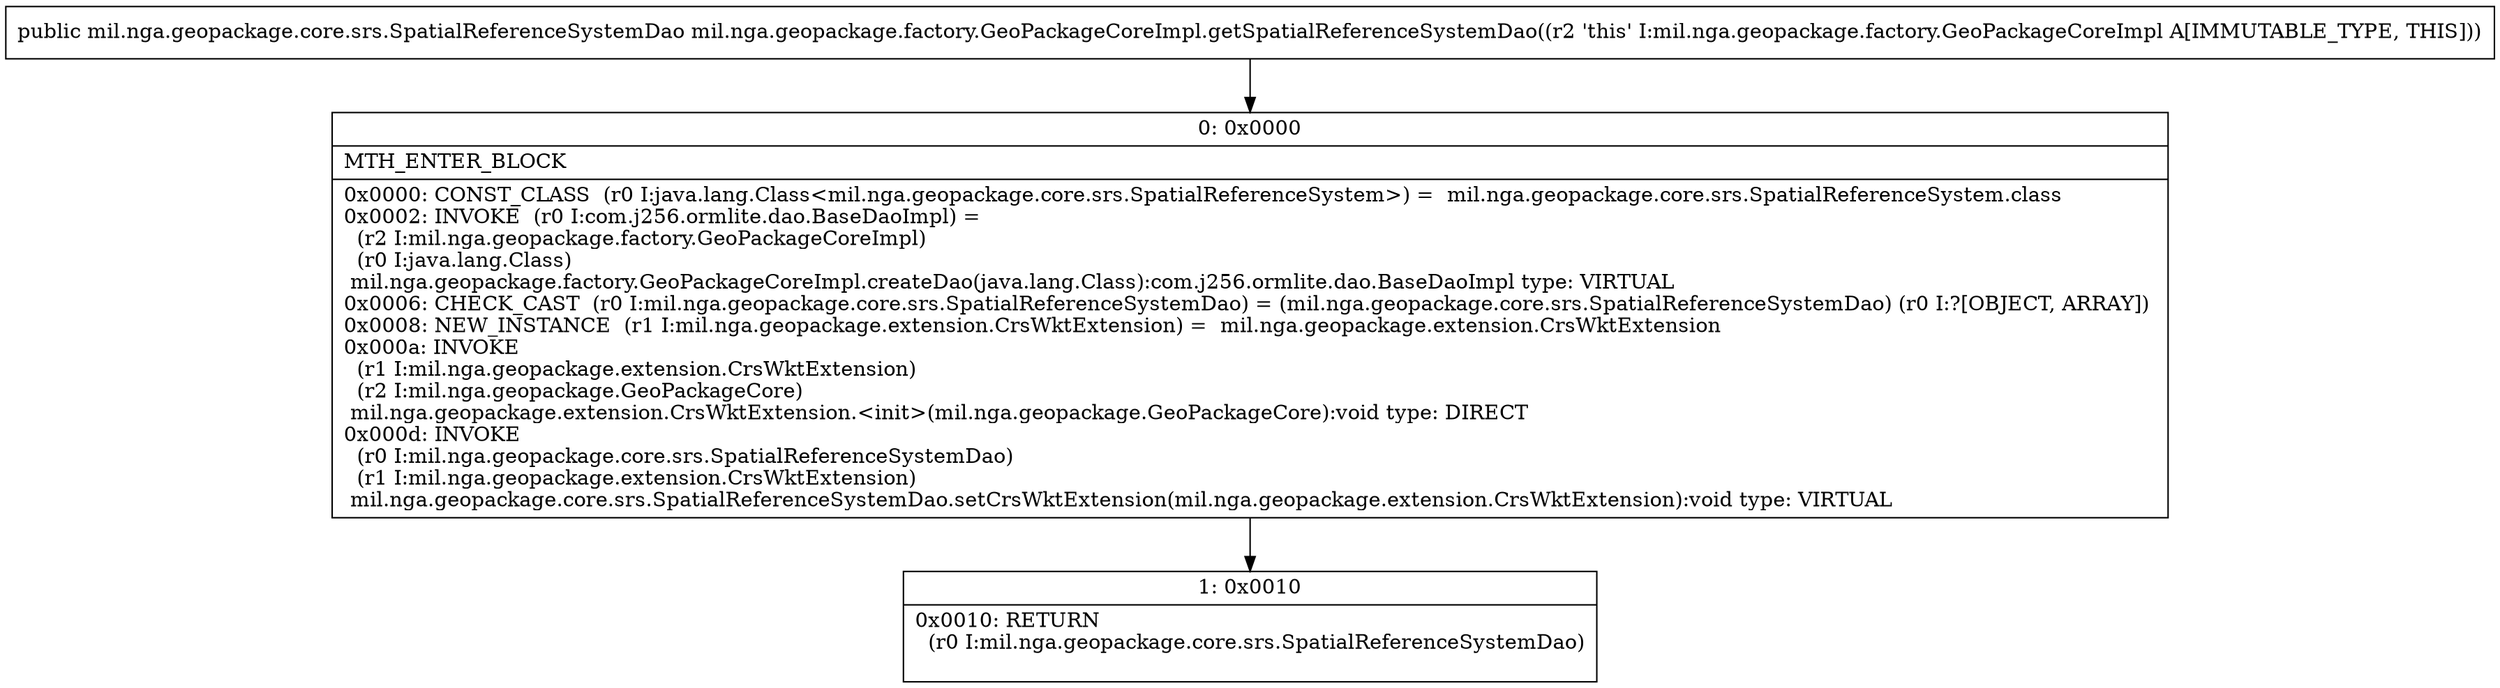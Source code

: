 digraph "CFG formil.nga.geopackage.factory.GeoPackageCoreImpl.getSpatialReferenceSystemDao()Lmil\/nga\/geopackage\/core\/srs\/SpatialReferenceSystemDao;" {
Node_0 [shape=record,label="{0\:\ 0x0000|MTH_ENTER_BLOCK\l|0x0000: CONST_CLASS  (r0 I:java.lang.Class\<mil.nga.geopackage.core.srs.SpatialReferenceSystem\>) =  mil.nga.geopackage.core.srs.SpatialReferenceSystem.class \l0x0002: INVOKE  (r0 I:com.j256.ormlite.dao.BaseDaoImpl) = \l  (r2 I:mil.nga.geopackage.factory.GeoPackageCoreImpl)\l  (r0 I:java.lang.Class)\l mil.nga.geopackage.factory.GeoPackageCoreImpl.createDao(java.lang.Class):com.j256.ormlite.dao.BaseDaoImpl type: VIRTUAL \l0x0006: CHECK_CAST  (r0 I:mil.nga.geopackage.core.srs.SpatialReferenceSystemDao) = (mil.nga.geopackage.core.srs.SpatialReferenceSystemDao) (r0 I:?[OBJECT, ARRAY]) \l0x0008: NEW_INSTANCE  (r1 I:mil.nga.geopackage.extension.CrsWktExtension) =  mil.nga.geopackage.extension.CrsWktExtension \l0x000a: INVOKE  \l  (r1 I:mil.nga.geopackage.extension.CrsWktExtension)\l  (r2 I:mil.nga.geopackage.GeoPackageCore)\l mil.nga.geopackage.extension.CrsWktExtension.\<init\>(mil.nga.geopackage.GeoPackageCore):void type: DIRECT \l0x000d: INVOKE  \l  (r0 I:mil.nga.geopackage.core.srs.SpatialReferenceSystemDao)\l  (r1 I:mil.nga.geopackage.extension.CrsWktExtension)\l mil.nga.geopackage.core.srs.SpatialReferenceSystemDao.setCrsWktExtension(mil.nga.geopackage.extension.CrsWktExtension):void type: VIRTUAL \l}"];
Node_1 [shape=record,label="{1\:\ 0x0010|0x0010: RETURN  \l  (r0 I:mil.nga.geopackage.core.srs.SpatialReferenceSystemDao)\l \l}"];
MethodNode[shape=record,label="{public mil.nga.geopackage.core.srs.SpatialReferenceSystemDao mil.nga.geopackage.factory.GeoPackageCoreImpl.getSpatialReferenceSystemDao((r2 'this' I:mil.nga.geopackage.factory.GeoPackageCoreImpl A[IMMUTABLE_TYPE, THIS])) }"];
MethodNode -> Node_0;
Node_0 -> Node_1;
}

